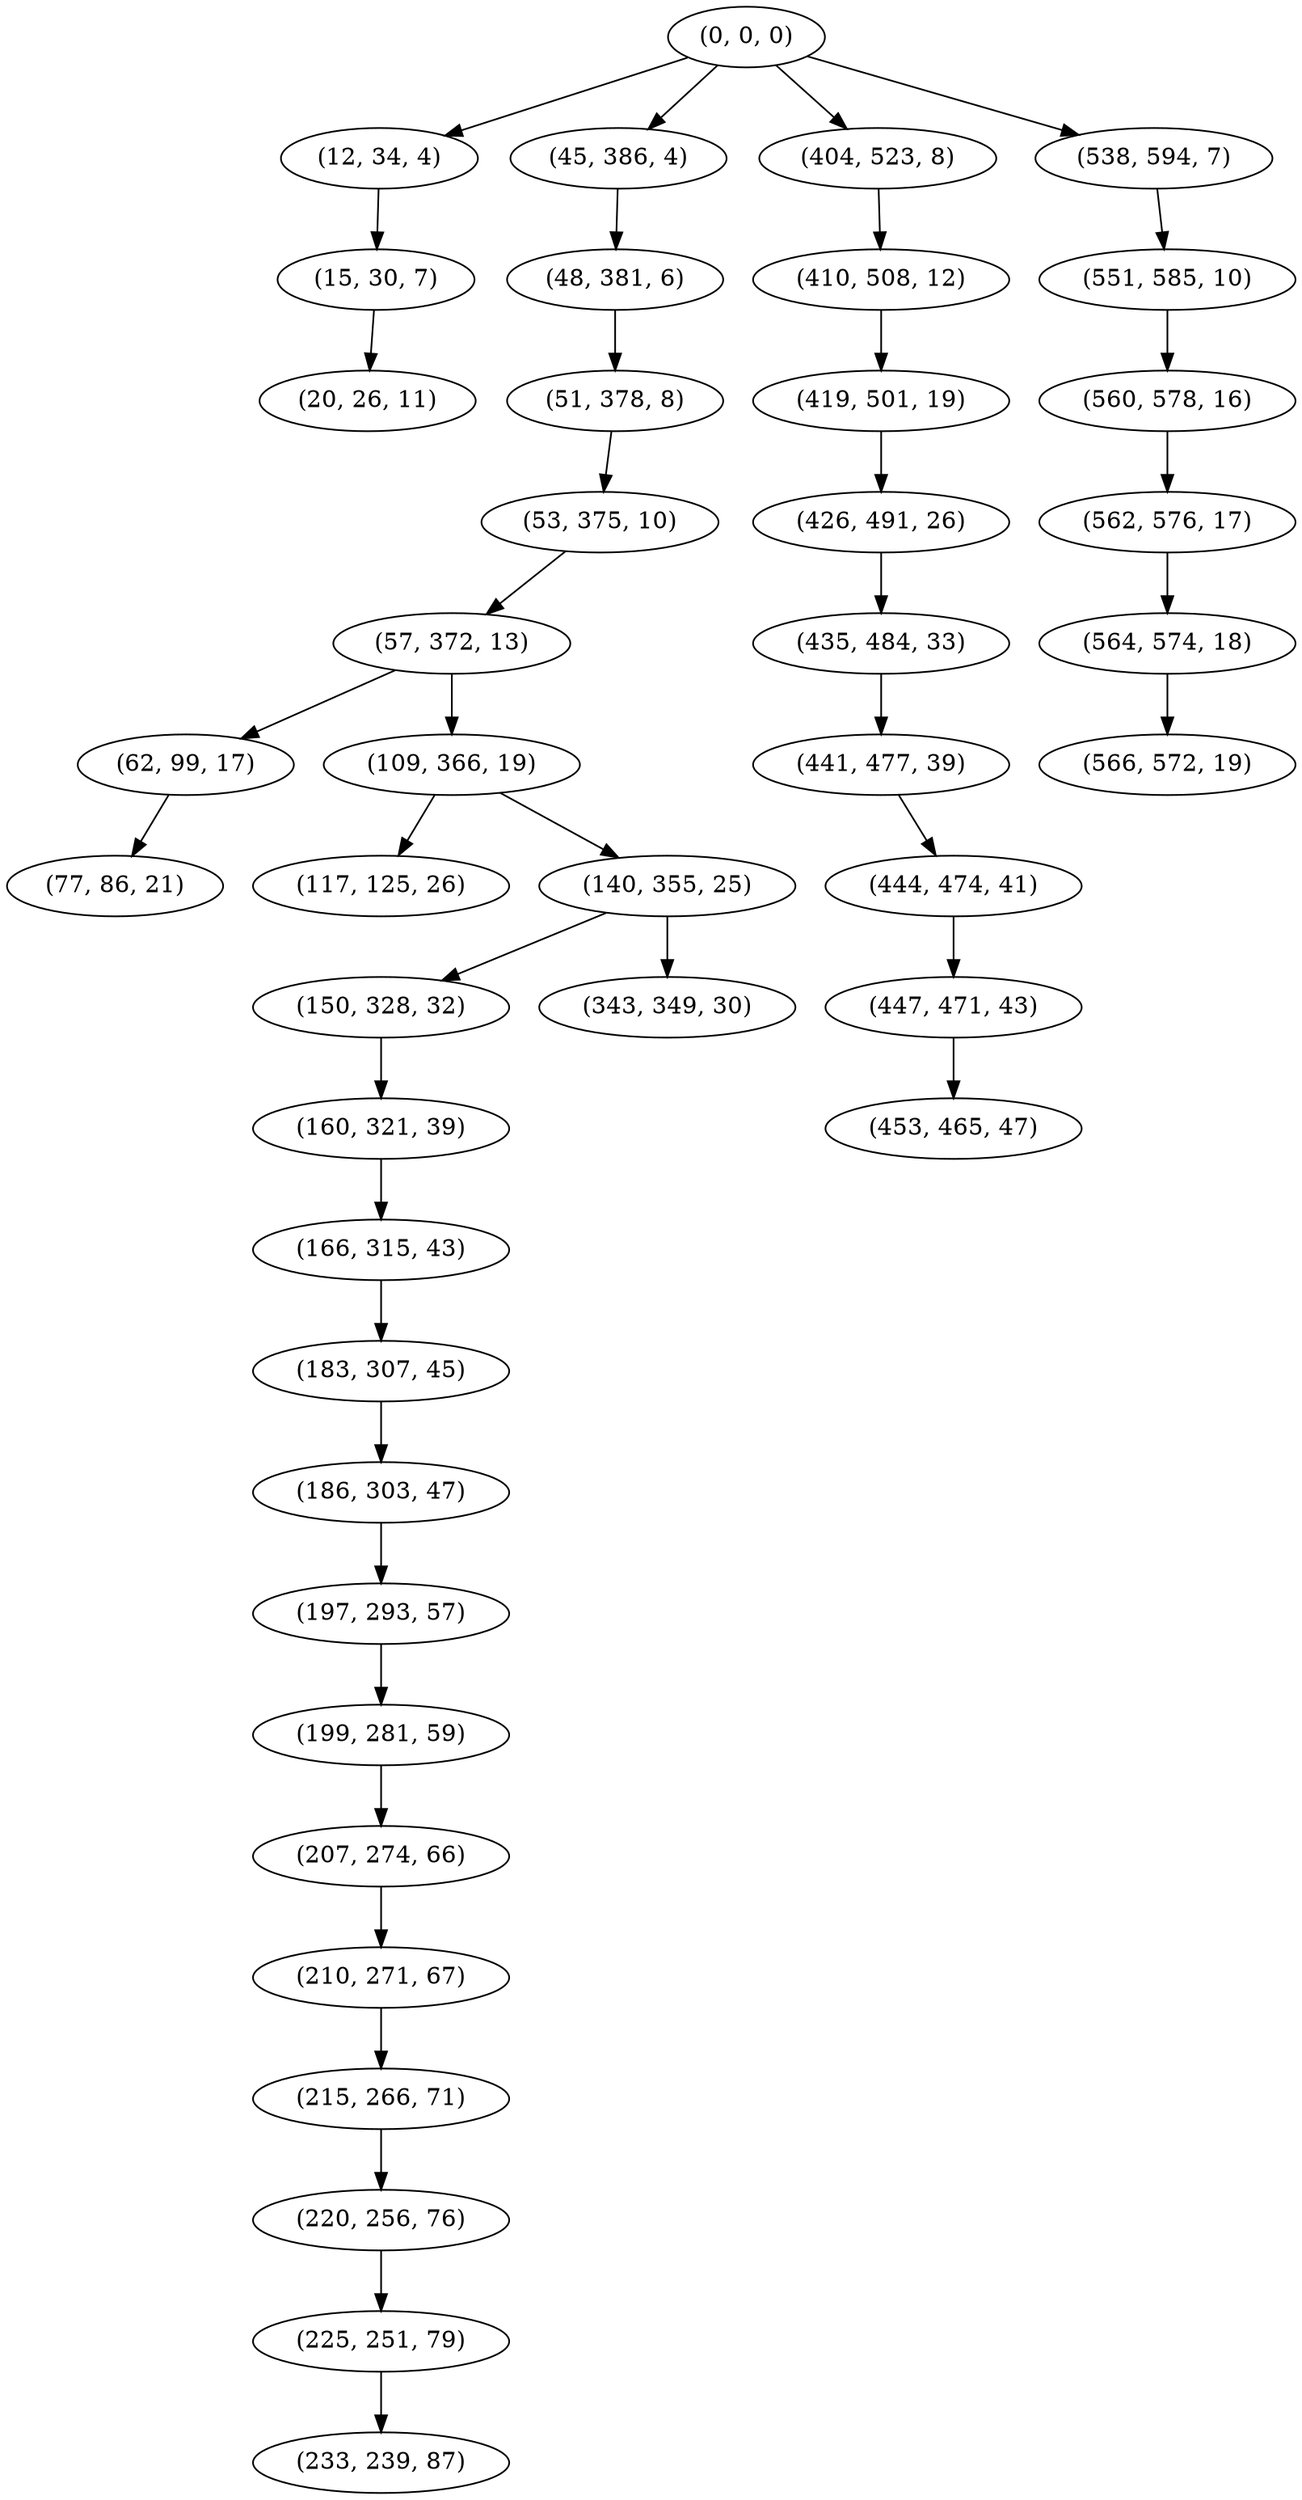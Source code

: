 digraph tree {
    "(0, 0, 0)";
    "(12, 34, 4)";
    "(15, 30, 7)";
    "(20, 26, 11)";
    "(45, 386, 4)";
    "(48, 381, 6)";
    "(51, 378, 8)";
    "(53, 375, 10)";
    "(57, 372, 13)";
    "(62, 99, 17)";
    "(77, 86, 21)";
    "(109, 366, 19)";
    "(117, 125, 26)";
    "(140, 355, 25)";
    "(150, 328, 32)";
    "(160, 321, 39)";
    "(166, 315, 43)";
    "(183, 307, 45)";
    "(186, 303, 47)";
    "(197, 293, 57)";
    "(199, 281, 59)";
    "(207, 274, 66)";
    "(210, 271, 67)";
    "(215, 266, 71)";
    "(220, 256, 76)";
    "(225, 251, 79)";
    "(233, 239, 87)";
    "(343, 349, 30)";
    "(404, 523, 8)";
    "(410, 508, 12)";
    "(419, 501, 19)";
    "(426, 491, 26)";
    "(435, 484, 33)";
    "(441, 477, 39)";
    "(444, 474, 41)";
    "(447, 471, 43)";
    "(453, 465, 47)";
    "(538, 594, 7)";
    "(551, 585, 10)";
    "(560, 578, 16)";
    "(562, 576, 17)";
    "(564, 574, 18)";
    "(566, 572, 19)";
    "(0, 0, 0)" -> "(12, 34, 4)";
    "(0, 0, 0)" -> "(45, 386, 4)";
    "(0, 0, 0)" -> "(404, 523, 8)";
    "(0, 0, 0)" -> "(538, 594, 7)";
    "(12, 34, 4)" -> "(15, 30, 7)";
    "(15, 30, 7)" -> "(20, 26, 11)";
    "(45, 386, 4)" -> "(48, 381, 6)";
    "(48, 381, 6)" -> "(51, 378, 8)";
    "(51, 378, 8)" -> "(53, 375, 10)";
    "(53, 375, 10)" -> "(57, 372, 13)";
    "(57, 372, 13)" -> "(62, 99, 17)";
    "(57, 372, 13)" -> "(109, 366, 19)";
    "(62, 99, 17)" -> "(77, 86, 21)";
    "(109, 366, 19)" -> "(117, 125, 26)";
    "(109, 366, 19)" -> "(140, 355, 25)";
    "(140, 355, 25)" -> "(150, 328, 32)";
    "(140, 355, 25)" -> "(343, 349, 30)";
    "(150, 328, 32)" -> "(160, 321, 39)";
    "(160, 321, 39)" -> "(166, 315, 43)";
    "(166, 315, 43)" -> "(183, 307, 45)";
    "(183, 307, 45)" -> "(186, 303, 47)";
    "(186, 303, 47)" -> "(197, 293, 57)";
    "(197, 293, 57)" -> "(199, 281, 59)";
    "(199, 281, 59)" -> "(207, 274, 66)";
    "(207, 274, 66)" -> "(210, 271, 67)";
    "(210, 271, 67)" -> "(215, 266, 71)";
    "(215, 266, 71)" -> "(220, 256, 76)";
    "(220, 256, 76)" -> "(225, 251, 79)";
    "(225, 251, 79)" -> "(233, 239, 87)";
    "(404, 523, 8)" -> "(410, 508, 12)";
    "(410, 508, 12)" -> "(419, 501, 19)";
    "(419, 501, 19)" -> "(426, 491, 26)";
    "(426, 491, 26)" -> "(435, 484, 33)";
    "(435, 484, 33)" -> "(441, 477, 39)";
    "(441, 477, 39)" -> "(444, 474, 41)";
    "(444, 474, 41)" -> "(447, 471, 43)";
    "(447, 471, 43)" -> "(453, 465, 47)";
    "(538, 594, 7)" -> "(551, 585, 10)";
    "(551, 585, 10)" -> "(560, 578, 16)";
    "(560, 578, 16)" -> "(562, 576, 17)";
    "(562, 576, 17)" -> "(564, 574, 18)";
    "(564, 574, 18)" -> "(566, 572, 19)";
}
